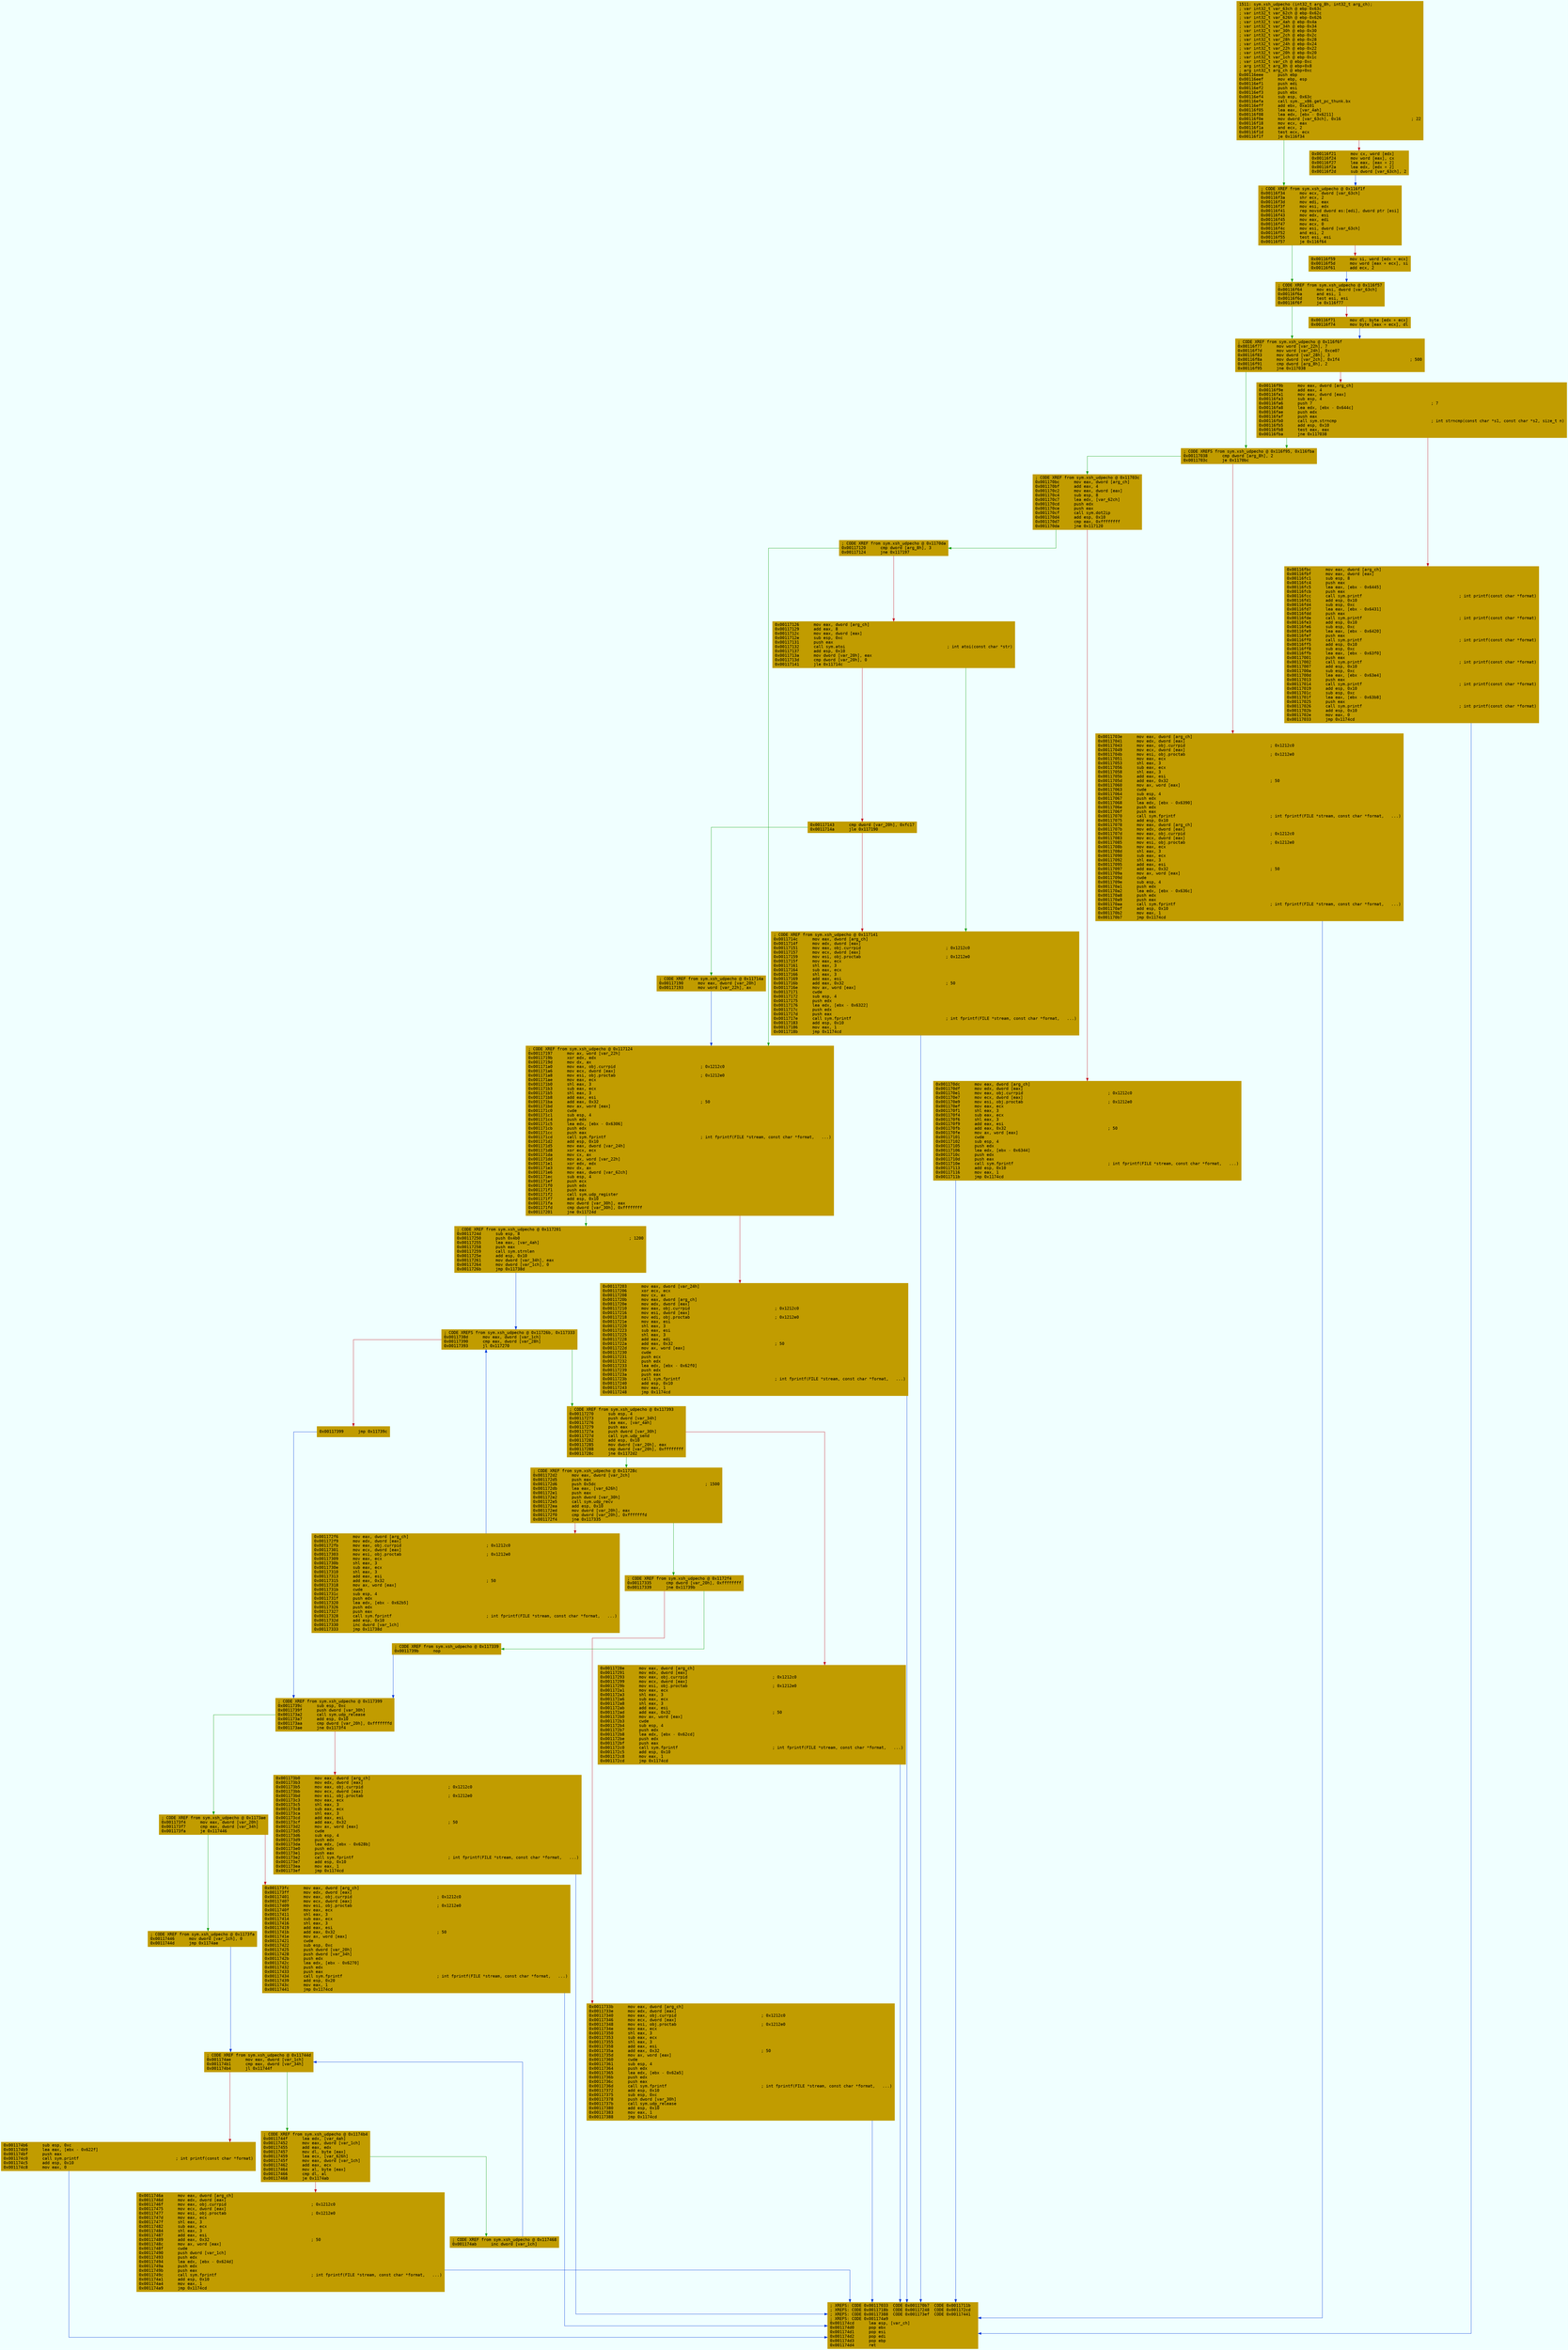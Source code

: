 digraph code {
	graph [bgcolor=azure fontsize=8 fontname="Courier" splines="ortho"];
	node [fillcolor=gray style=filled shape=box];
	edge [arrowhead="normal"];
	"0x00116eee" [URL="sym.xsh_udpecho/0x00116eee", fillcolor="#c19c00",color="#c19c00", fontname="Courier",label="1511: sym.xsh_udpecho (int32_t arg_8h, int32_t arg_ch);\l; var int32_t var_63ch @ ebp-0x63c\l; var int32_t var_62ch @ ebp-0x62c\l; var int32_t var_626h @ ebp-0x626\l; var int32_t var_4ah @ ebp-0x4a\l; var int32_t var_34h @ ebp-0x34\l; var int32_t var_30h @ ebp-0x30\l; var int32_t var_2ch @ ebp-0x2c\l; var int32_t var_28h @ ebp-0x28\l; var int32_t var_24h @ ebp-0x24\l; var int32_t var_22h @ ebp-0x22\l; var int32_t var_20h @ ebp-0x20\l; var int32_t var_1ch @ ebp-0x1c\l; var int32_t var_ch @ ebp-0xc\l; arg int32_t arg_8h @ ebp+0x8\l; arg int32_t arg_ch @ ebp+0xc\l0x00116eee      push ebp\l0x00116eef      mov ebp, esp\l0x00116ef1      push edi\l0x00116ef2      push esi\l0x00116ef3      push ebx\l0x00116ef4      sub esp, 0x63c\l0x00116efa      call sym.__x86.get_pc_thunk.bx\l0x00116eff      add ebx, 0xa101\l0x00116f05      lea eax, [var_4ah]\l0x00116f08      lea edx, [ebx - 0x6211]\l0x00116f0e      mov dword [var_63ch], 0x16                             ; 22\l0x00116f18      mov ecx, eax\l0x00116f1a      and ecx, 2\l0x00116f1d      test ecx, ecx\l0x00116f1f      je 0x116f34\l"]
	"0x00116f21" [URL="sym.xsh_udpecho/0x00116f21", fillcolor="#c19c00",color="#c19c00", fontname="Courier",label="0x00116f21      mov cx, word [edx]\l0x00116f24      mov word [eax], cx\l0x00116f27      lea eax, [eax + 2]\l0x00116f2a      lea edx, [edx + 2]\l0x00116f2d      sub dword [var_63ch], 2\l"]
	"0x00116f34" [URL="sym.xsh_udpecho/0x00116f34", fillcolor="#c19c00",color="#c19c00", fontname="Courier",label="; CODE XREF from sym.xsh_udpecho @ 0x116f1f\l0x00116f34      mov ecx, dword [var_63ch]\l0x00116f3a      shr ecx, 2\l0x00116f3d      mov edi, eax\l0x00116f3f      mov esi, edx\l0x00116f41      rep movsd dword es:[edi], dword ptr [esi]\l0x00116f43      mov edx, esi\l0x00116f45      mov eax, edi\l0x00116f47      mov ecx, 0\l0x00116f4c      mov esi, dword [var_63ch]\l0x00116f52      and esi, 2\l0x00116f55      test esi, esi\l0x00116f57      je 0x116f64\l"]
	"0x00116f59" [URL="sym.xsh_udpecho/0x00116f59", fillcolor="#c19c00",color="#c19c00", fontname="Courier",label="0x00116f59      mov si, word [edx + ecx]\l0x00116f5d      mov word [eax + ecx], si\l0x00116f61      add ecx, 2\l"]
	"0x00116f64" [URL="sym.xsh_udpecho/0x00116f64", fillcolor="#c19c00",color="#c19c00", fontname="Courier",label="; CODE XREF from sym.xsh_udpecho @ 0x116f57\l0x00116f64      mov esi, dword [var_63ch]\l0x00116f6a      and esi, 1\l0x00116f6d      test esi, esi\l0x00116f6f      je 0x116f77\l"]
	"0x00116f71" [URL="sym.xsh_udpecho/0x00116f71", fillcolor="#c19c00",color="#c19c00", fontname="Courier",label="0x00116f71      mov dl, byte [edx + ecx]\l0x00116f74      mov byte [eax + ecx], dl\l"]
	"0x00116f77" [URL="sym.xsh_udpecho/0x00116f77", fillcolor="#c19c00",color="#c19c00", fontname="Courier",label="; CODE XREF from sym.xsh_udpecho @ 0x116f6f\l0x00116f77      mov word [var_22h], 7\l0x00116f7d      mov word [var_24h], 0xce07\l0x00116f83      mov dword [var_28h], 3\l0x00116f8a      mov dword [var_2ch], 0x1f4                             ; 500\l0x00116f91      cmp dword [arg_8h], 2\l0x00116f95      jne 0x117038\l"]
	"0x00116f9b" [URL="sym.xsh_udpecho/0x00116f9b", fillcolor="#c19c00",color="#c19c00", fontname="Courier",label="0x00116f9b      mov eax, dword [arg_ch]\l0x00116f9e      add eax, 4\l0x00116fa1      mov eax, dword [eax]\l0x00116fa3      sub esp, 4\l0x00116fa6      push 7                                                 ; 7\l0x00116fa8      lea edx, [ebx - 0x644c]\l0x00116fae      push edx\l0x00116faf      push eax\l0x00116fb0      call sym.strncmp                                       ; int strncmp(const char *s1, const char *s2, size_t n)\l0x00116fb5      add esp, 0x10\l0x00116fb8      test eax, eax\l0x00116fba      jne 0x117038\l"]
	"0x00116fbc" [URL="sym.xsh_udpecho/0x00116fbc", fillcolor="#c19c00",color="#c19c00", fontname="Courier",label="0x00116fbc      mov eax, dword [arg_ch]\l0x00116fbf      mov eax, dword [eax]\l0x00116fc1      sub esp, 8\l0x00116fc4      push eax\l0x00116fc5      lea eax, [ebx - 0x6445]\l0x00116fcb      push eax\l0x00116fcc      call sym.printf                                        ; int printf(const char *format)\l0x00116fd1      add esp, 0x10\l0x00116fd4      sub esp, 0xc\l0x00116fd7      lea eax, [ebx - 0x6431]\l0x00116fdd      push eax\l0x00116fde      call sym.printf                                        ; int printf(const char *format)\l0x00116fe3      add esp, 0x10\l0x00116fe6      sub esp, 0xc\l0x00116fe9      lea eax, [ebx - 0x6420]\l0x00116fef      push eax\l0x00116ff0      call sym.printf                                        ; int printf(const char *format)\l0x00116ff5      add esp, 0x10\l0x00116ff8      sub esp, 0xc\l0x00116ffb      lea eax, [ebx - 0x63f0]\l0x00117001      push eax\l0x00117002      call sym.printf                                        ; int printf(const char *format)\l0x00117007      add esp, 0x10\l0x0011700a      sub esp, 0xc\l0x0011700d      lea eax, [ebx - 0x63e4]\l0x00117013      push eax\l0x00117014      call sym.printf                                        ; int printf(const char *format)\l0x00117019      add esp, 0x10\l0x0011701c      sub esp, 0xc\l0x0011701f      lea eax, [ebx - 0x63b8]\l0x00117025      push eax\l0x00117026      call sym.printf                                        ; int printf(const char *format)\l0x0011702b      add esp, 0x10\l0x0011702e      mov eax, 0\l0x00117033      jmp 0x1174cd\l"]
	"0x00117038" [URL="sym.xsh_udpecho/0x00117038", fillcolor="#c19c00",color="#c19c00", fontname="Courier",label="; CODE XREFS from sym.xsh_udpecho @ 0x116f95, 0x116fba\l0x00117038      cmp dword [arg_8h], 2\l0x0011703c      je 0x1170bc\l"]
	"0x0011703e" [URL="sym.xsh_udpecho/0x0011703e", fillcolor="#c19c00",color="#c19c00", fontname="Courier",label="0x0011703e      mov eax, dword [arg_ch]\l0x00117041      mov edx, dword [eax]\l0x00117043      mov eax, obj.currpid                                   ; 0x1212c0\l0x00117049      mov ecx, dword [eax]\l0x0011704b      mov esi, obj.proctab                                   ; 0x1212e0\l0x00117051      mov eax, ecx\l0x00117053      shl eax, 3\l0x00117056      sub eax, ecx\l0x00117058      shl eax, 3\l0x0011705b      add eax, esi\l0x0011705d      add eax, 0x32                                          ; 50\l0x00117060      mov ax, word [eax]\l0x00117063      cwde\l0x00117064      sub esp, 4\l0x00117067      push edx\l0x00117068      lea edx, [ebx - 0x6390]\l0x0011706e      push edx\l0x0011706f      push eax\l0x00117070      call sym.fprintf                                       ; int fprintf(FILE *stream, const char *format,   ...)\l0x00117075      add esp, 0x10\l0x00117078      mov eax, dword [arg_ch]\l0x0011707b      mov edx, dword [eax]\l0x0011707d      mov eax, obj.currpid                                   ; 0x1212c0\l0x00117083      mov ecx, dword [eax]\l0x00117085      mov esi, obj.proctab                                   ; 0x1212e0\l0x0011708b      mov eax, ecx\l0x0011708d      shl eax, 3\l0x00117090      sub eax, ecx\l0x00117092      shl eax, 3\l0x00117095      add eax, esi\l0x00117097      add eax, 0x32                                          ; 50\l0x0011709a      mov ax, word [eax]\l0x0011709d      cwde\l0x0011709e      sub esp, 4\l0x001170a1      push edx\l0x001170a2      lea edx, [ebx - 0x636c]\l0x001170a8      push edx\l0x001170a9      push eax\l0x001170aa      call sym.fprintf                                       ; int fprintf(FILE *stream, const char *format,   ...)\l0x001170af      add esp, 0x10\l0x001170b2      mov eax, 1\l0x001170b7      jmp 0x1174cd\l"]
	"0x001170bc" [URL="sym.xsh_udpecho/0x001170bc", fillcolor="#c19c00",color="#c19c00", fontname="Courier",label="; CODE XREF from sym.xsh_udpecho @ 0x11703c\l0x001170bc      mov eax, dword [arg_ch]\l0x001170bf      add eax, 4\l0x001170c2      mov eax, dword [eax]\l0x001170c4      sub esp, 8\l0x001170c7      lea edx, [var_62ch]\l0x001170cd      push edx\l0x001170ce      push eax\l0x001170cf      call sym.dot2ip\l0x001170d4      add esp, 0x10\l0x001170d7      cmp eax, 0xffffffff\l0x001170da      jne 0x117120\l"]
	"0x001170dc" [URL="sym.xsh_udpecho/0x001170dc", fillcolor="#c19c00",color="#c19c00", fontname="Courier",label="0x001170dc      mov eax, dword [arg_ch]\l0x001170df      mov edx, dword [eax]\l0x001170e1      mov eax, obj.currpid                                   ; 0x1212c0\l0x001170e7      mov ecx, dword [eax]\l0x001170e9      mov esi, obj.proctab                                   ; 0x1212e0\l0x001170ef      mov eax, ecx\l0x001170f1      shl eax, 3\l0x001170f4      sub eax, ecx\l0x001170f6      shl eax, 3\l0x001170f9      add eax, esi\l0x001170fb      add eax, 0x32                                          ; 50\l0x001170fe      mov ax, word [eax]\l0x00117101      cwde\l0x00117102      sub esp, 4\l0x00117105      push edx\l0x00117106      lea edx, [ebx - 0x6344]\l0x0011710c      push edx\l0x0011710d      push eax\l0x0011710e      call sym.fprintf                                       ; int fprintf(FILE *stream, const char *format,   ...)\l0x00117113      add esp, 0x10\l0x00117116      mov eax, 1\l0x0011711b      jmp 0x1174cd\l"]
	"0x00117120" [URL="sym.xsh_udpecho/0x00117120", fillcolor="#c19c00",color="#c19c00", fontname="Courier",label="; CODE XREF from sym.xsh_udpecho @ 0x1170da\l0x00117120      cmp dword [arg_8h], 3\l0x00117124      jne 0x117197\l"]
	"0x00117126" [URL="sym.xsh_udpecho/0x00117126", fillcolor="#c19c00",color="#c19c00", fontname="Courier",label="0x00117126      mov eax, dword [arg_ch]\l0x00117129      add eax, 8\l0x0011712c      mov eax, dword [eax]\l0x0011712e      sub esp, 0xc\l0x00117131      push eax\l0x00117132      call sym.atoi                                          ; int atoi(const char *str)\l0x00117137      add esp, 0x10\l0x0011713a      mov dword [var_20h], eax\l0x0011713d      cmp dword [var_20h], 0\l0x00117141      jle 0x11714c\l"]
	"0x00117143" [URL="sym.xsh_udpecho/0x00117143", fillcolor="#c19c00",color="#c19c00", fontname="Courier",label="0x00117143      cmp dword [var_20h], 0xfc17\l0x0011714a      jle 0x117190\l"]
	"0x0011714c" [URL="sym.xsh_udpecho/0x0011714c", fillcolor="#c19c00",color="#c19c00", fontname="Courier",label="; CODE XREF from sym.xsh_udpecho @ 0x117141\l0x0011714c      mov eax, dword [arg_ch]\l0x0011714f      mov edx, dword [eax]\l0x00117151      mov eax, obj.currpid                                   ; 0x1212c0\l0x00117157      mov ecx, dword [eax]\l0x00117159      mov esi, obj.proctab                                   ; 0x1212e0\l0x0011715f      mov eax, ecx\l0x00117161      shl eax, 3\l0x00117164      sub eax, ecx\l0x00117166      shl eax, 3\l0x00117169      add eax, esi\l0x0011716b      add eax, 0x32                                          ; 50\l0x0011716e      mov ax, word [eax]\l0x00117171      cwde\l0x00117172      sub esp, 4\l0x00117175      push edx\l0x00117176      lea edx, [ebx - 0x6322]\l0x0011717c      push edx\l0x0011717d      push eax\l0x0011717e      call sym.fprintf                                       ; int fprintf(FILE *stream, const char *format,   ...)\l0x00117183      add esp, 0x10\l0x00117186      mov eax, 1\l0x0011718b      jmp 0x1174cd\l"]
	"0x00117190" [URL="sym.xsh_udpecho/0x00117190", fillcolor="#c19c00",color="#c19c00", fontname="Courier",label="; CODE XREF from sym.xsh_udpecho @ 0x11714a\l0x00117190      mov eax, dword [var_20h]\l0x00117193      mov word [var_22h], ax\l"]
	"0x00117197" [URL="sym.xsh_udpecho/0x00117197", fillcolor="#c19c00",color="#c19c00", fontname="Courier",label="; CODE XREF from sym.xsh_udpecho @ 0x117124\l0x00117197      mov ax, word [var_22h]\l0x0011719b      xor edx, edx\l0x0011719d      mov dx, ax\l0x001171a0      mov eax, obj.currpid                                   ; 0x1212c0\l0x001171a6      mov ecx, dword [eax]\l0x001171a8      mov esi, obj.proctab                                   ; 0x1212e0\l0x001171ae      mov eax, ecx\l0x001171b0      shl eax, 3\l0x001171b3      sub eax, ecx\l0x001171b5      shl eax, 3\l0x001171b8      add eax, esi\l0x001171ba      add eax, 0x32                                          ; 50\l0x001171bd      mov ax, word [eax]\l0x001171c0      cwde\l0x001171c1      sub esp, 4\l0x001171c4      push edx\l0x001171c5      lea edx, [ebx - 0x6306]\l0x001171cb      push edx\l0x001171cc      push eax\l0x001171cd      call sym.fprintf                                       ; int fprintf(FILE *stream, const char *format,   ...)\l0x001171d2      add esp, 0x10\l0x001171d5      mov eax, dword [var_24h]\l0x001171d8      xor ecx, ecx\l0x001171da      mov cx, ax\l0x001171dd      mov ax, word [var_22h]\l0x001171e1      xor edx, edx\l0x001171e3      mov dx, ax\l0x001171e6      mov eax, dword [var_62ch]\l0x001171ec      sub esp, 4\l0x001171ef      push ecx\l0x001171f0      push edx\l0x001171f1      push eax\l0x001171f2      call sym.udp_register\l0x001171f7      add esp, 0x10\l0x001171fa      mov dword [var_30h], eax\l0x001171fd      cmp dword [var_30h], 0xffffffff\l0x00117201      jne 0x11724d\l"]
	"0x00117203" [URL="sym.xsh_udpecho/0x00117203", fillcolor="#c19c00",color="#c19c00", fontname="Courier",label="0x00117203      mov eax, dword [var_24h]\l0x00117206      xor ecx, ecx\l0x00117208      mov cx, ax\l0x0011720b      mov eax, dword [arg_ch]\l0x0011720e      mov edx, dword [eax]\l0x00117210      mov eax, obj.currpid                                   ; 0x1212c0\l0x00117216      mov esi, dword [eax]\l0x00117218      mov edi, obj.proctab                                   ; 0x1212e0\l0x0011721e      mov eax, esi\l0x00117220      shl eax, 3\l0x00117223      sub eax, esi\l0x00117225      shl eax, 3\l0x00117228      add eax, edi\l0x0011722a      add eax, 0x32                                          ; 50\l0x0011722d      mov ax, word [eax]\l0x00117230      cwde\l0x00117231      push ecx\l0x00117232      push edx\l0x00117233      lea edx, [ebx - 0x62f0]\l0x00117239      push edx\l0x0011723a      push eax\l0x0011723b      call sym.fprintf                                       ; int fprintf(FILE *stream, const char *format,   ...)\l0x00117240      add esp, 0x10\l0x00117243      mov eax, 1\l0x00117248      jmp 0x1174cd\l"]
	"0x0011724d" [URL="sym.xsh_udpecho/0x0011724d", fillcolor="#c19c00",color="#c19c00", fontname="Courier",label="; CODE XREF from sym.xsh_udpecho @ 0x117201\l0x0011724d      sub esp, 8\l0x00117250      push 0x4b0                                             ; 1200\l0x00117255      lea eax, [var_4ah]\l0x00117258      push eax\l0x00117259      call sym.strnlen\l0x0011725e      add esp, 0x10\l0x00117261      mov dword [var_34h], eax\l0x00117264      mov dword [var_1ch], 0\l0x0011726b      jmp 0x11738d\l"]
	"0x00117270" [URL="sym.xsh_udpecho/0x00117270", fillcolor="#c19c00",color="#c19c00", fontname="Courier",label="; CODE XREF from sym.xsh_udpecho @ 0x117393\l0x00117270      sub esp, 4\l0x00117273      push dword [var_34h]\l0x00117276      lea eax, [var_4ah]\l0x00117279      push eax\l0x0011727a      push dword [var_30h]\l0x0011727d      call sym.udp_send\l0x00117282      add esp, 0x10\l0x00117285      mov dword [var_20h], eax\l0x00117288      cmp dword [var_20h], 0xffffffff\l0x0011728c      jne 0x1172d2\l"]
	"0x0011728e" [URL="sym.xsh_udpecho/0x0011728e", fillcolor="#c19c00",color="#c19c00", fontname="Courier",label="0x0011728e      mov eax, dword [arg_ch]\l0x00117291      mov edx, dword [eax]\l0x00117293      mov eax, obj.currpid                                   ; 0x1212c0\l0x00117299      mov ecx, dword [eax]\l0x0011729b      mov esi, obj.proctab                                   ; 0x1212e0\l0x001172a1      mov eax, ecx\l0x001172a3      shl eax, 3\l0x001172a6      sub eax, ecx\l0x001172a8      shl eax, 3\l0x001172ab      add eax, esi\l0x001172ad      add eax, 0x32                                          ; 50\l0x001172b0      mov ax, word [eax]\l0x001172b3      cwde\l0x001172b4      sub esp, 4\l0x001172b7      push edx\l0x001172b8      lea edx, [ebx - 0x62cd]\l0x001172be      push edx\l0x001172bf      push eax\l0x001172c0      call sym.fprintf                                       ; int fprintf(FILE *stream, const char *format,   ...)\l0x001172c5      add esp, 0x10\l0x001172c8      mov eax, 1\l0x001172cd      jmp 0x1174cd\l"]
	"0x001172d2" [URL="sym.xsh_udpecho/0x001172d2", fillcolor="#c19c00",color="#c19c00", fontname="Courier",label="; CODE XREF from sym.xsh_udpecho @ 0x11728c\l0x001172d2      mov eax, dword [var_2ch]\l0x001172d5      push eax\l0x001172d6      push 0x5dc                                             ; 1500\l0x001172db      lea eax, [var_626h]\l0x001172e1      push eax\l0x001172e2      push dword [var_30h]\l0x001172e5      call sym.udp_recv\l0x001172ea      add esp, 0x10\l0x001172ed      mov dword [var_20h], eax\l0x001172f0      cmp dword [var_20h], 0xfffffffd\l0x001172f4      jne 0x117335\l"]
	"0x001172f6" [URL="sym.xsh_udpecho/0x001172f6", fillcolor="#c19c00",color="#c19c00", fontname="Courier",label="0x001172f6      mov eax, dword [arg_ch]\l0x001172f9      mov edx, dword [eax]\l0x001172fb      mov eax, obj.currpid                                   ; 0x1212c0\l0x00117301      mov ecx, dword [eax]\l0x00117303      mov esi, obj.proctab                                   ; 0x1212e0\l0x00117309      mov eax, ecx\l0x0011730b      shl eax, 3\l0x0011730e      sub eax, ecx\l0x00117310      shl eax, 3\l0x00117313      add eax, esi\l0x00117315      add eax, 0x32                                          ; 50\l0x00117318      mov ax, word [eax]\l0x0011731b      cwde\l0x0011731c      sub esp, 4\l0x0011731f      push edx\l0x00117320      lea edx, [ebx - 0x62b5]\l0x00117326      push edx\l0x00117327      push eax\l0x00117328      call sym.fprintf                                       ; int fprintf(FILE *stream, const char *format,   ...)\l0x0011732d      add esp, 0x10\l0x00117330      inc dword [var_1ch]\l0x00117333      jmp 0x11738d\l"]
	"0x00117335" [URL="sym.xsh_udpecho/0x00117335", fillcolor="#c19c00",color="#c19c00", fontname="Courier",label="; CODE XREF from sym.xsh_udpecho @ 0x1172f4\l0x00117335      cmp dword [var_20h], 0xffffffff\l0x00117339      jne 0x11739b\l"]
	"0x0011733b" [URL="sym.xsh_udpecho/0x0011733b", fillcolor="#c19c00",color="#c19c00", fontname="Courier",label="0x0011733b      mov eax, dword [arg_ch]\l0x0011733e      mov edx, dword [eax]\l0x00117340      mov eax, obj.currpid                                   ; 0x1212c0\l0x00117346      mov ecx, dword [eax]\l0x00117348      mov esi, obj.proctab                                   ; 0x1212e0\l0x0011734e      mov eax, ecx\l0x00117350      shl eax, 3\l0x00117353      sub eax, ecx\l0x00117355      shl eax, 3\l0x00117358      add eax, esi\l0x0011735a      add eax, 0x32                                          ; 50\l0x0011735d      mov ax, word [eax]\l0x00117360      cwde\l0x00117361      sub esp, 4\l0x00117364      push edx\l0x00117365      lea edx, [ebx - 0x62a5]\l0x0011736b      push edx\l0x0011736c      push eax\l0x0011736d      call sym.fprintf                                       ; int fprintf(FILE *stream, const char *format,   ...)\l0x00117372      add esp, 0x10\l0x00117375      sub esp, 0xc\l0x00117378      push dword [var_30h]\l0x0011737b      call sym.udp_release\l0x00117380      add esp, 0x10\l0x00117383      mov eax, 1\l0x00117388      jmp 0x1174cd\l"]
	"0x0011738d" [URL="sym.xsh_udpecho/0x0011738d", fillcolor="#c19c00",color="#c19c00", fontname="Courier",label="; CODE XREFS from sym.xsh_udpecho @ 0x11726b, 0x117333\l0x0011738d      mov eax, dword [var_1ch]\l0x00117390      cmp eax, dword [var_28h]\l0x00117393      jl 0x117270\l"]
	"0x00117399" [URL="sym.xsh_udpecho/0x00117399", fillcolor="#c19c00",color="#c19c00", fontname="Courier",label="0x00117399      jmp 0x11739c\l"]
	"0x0011739b" [URL="sym.xsh_udpecho/0x0011739b", fillcolor="#c19c00",color="#c19c00", fontname="Courier",label="; CODE XREF from sym.xsh_udpecho @ 0x117339\l0x0011739b      nop\l"]
	"0x0011739c" [URL="sym.xsh_udpecho/0x0011739c", fillcolor="#c19c00",color="#c19c00", fontname="Courier",label="; CODE XREF from sym.xsh_udpecho @ 0x117399\l0x0011739c      sub esp, 0xc\l0x0011739f      push dword [var_30h]\l0x001173a2      call sym.udp_release\l0x001173a7      add esp, 0x10\l0x001173aa      cmp dword [var_20h], 0xfffffffd\l0x001173ae      jne 0x1173f4\l"]
	"0x001173b0" [URL="sym.xsh_udpecho/0x001173b0", fillcolor="#c19c00",color="#c19c00", fontname="Courier",label="0x001173b0      mov eax, dword [arg_ch]\l0x001173b3      mov edx, dword [eax]\l0x001173b5      mov eax, obj.currpid                                   ; 0x1212c0\l0x001173bb      mov ecx, dword [eax]\l0x001173bd      mov esi, obj.proctab                                   ; 0x1212e0\l0x001173c3      mov eax, ecx\l0x001173c5      shl eax, 3\l0x001173c8      sub eax, ecx\l0x001173ca      shl eax, 3\l0x001173cd      add eax, esi\l0x001173cf      add eax, 0x32                                          ; 50\l0x001173d2      mov ax, word [eax]\l0x001173d5      cwde\l0x001173d6      sub esp, 4\l0x001173d9      push edx\l0x001173da      lea edx, [ebx - 0x628b]\l0x001173e0      push edx\l0x001173e1      push eax\l0x001173e2      call sym.fprintf                                       ; int fprintf(FILE *stream, const char *format,   ...)\l0x001173e7      add esp, 0x10\l0x001173ea      mov eax, 1\l0x001173ef      jmp 0x1174cd\l"]
	"0x001173f4" [URL="sym.xsh_udpecho/0x001173f4", fillcolor="#c19c00",color="#c19c00", fontname="Courier",label="; CODE XREF from sym.xsh_udpecho @ 0x1173ae\l0x001173f4      mov eax, dword [var_20h]\l0x001173f7      cmp eax, dword [var_34h]\l0x001173fa      je 0x117446\l"]
	"0x001173fc" [URL="sym.xsh_udpecho/0x001173fc", fillcolor="#c19c00",color="#c19c00", fontname="Courier",label="0x001173fc      mov eax, dword [arg_ch]\l0x001173ff      mov edx, dword [eax]\l0x00117401      mov eax, obj.currpid                                   ; 0x1212c0\l0x00117407      mov ecx, dword [eax]\l0x00117409      mov esi, obj.proctab                                   ; 0x1212e0\l0x0011740f      mov eax, ecx\l0x00117411      shl eax, 3\l0x00117414      sub eax, ecx\l0x00117416      shl eax, 3\l0x00117419      add eax, esi\l0x0011741b      add eax, 0x32                                          ; 50\l0x0011741e      mov ax, word [eax]\l0x00117421      cwde\l0x00117422      sub esp, 0xc\l0x00117425      push dword [var_20h]\l0x00117428      push dword [var_34h]\l0x0011742b      push edx\l0x0011742c      lea edx, [ebx - 0x6270]\l0x00117432      push edx\l0x00117433      push eax\l0x00117434      call sym.fprintf                                       ; int fprintf(FILE *stream, const char *format,   ...)\l0x00117439      add esp, 0x20\l0x0011743c      mov eax, 1\l0x00117441      jmp 0x1174cd\l"]
	"0x00117446" [URL="sym.xsh_udpecho/0x00117446", fillcolor="#c19c00",color="#c19c00", fontname="Courier",label="; CODE XREF from sym.xsh_udpecho @ 0x1173fa\l0x00117446      mov dword [var_1ch], 0\l0x0011744d      jmp 0x1174ae\l"]
	"0x0011744f" [URL="sym.xsh_udpecho/0x0011744f", fillcolor="#c19c00",color="#c19c00", fontname="Courier",label="; CODE XREF from sym.xsh_udpecho @ 0x1174b4\l0x0011744f      lea edx, [var_4ah]\l0x00117452      mov eax, dword [var_1ch]\l0x00117455      add eax, edx\l0x00117457      mov dl, byte [eax]\l0x00117459      lea ecx, [var_626h]\l0x0011745f      mov eax, dword [var_1ch]\l0x00117462      add eax, ecx\l0x00117464      mov al, byte [eax]\l0x00117466      cmp dl, al\l0x00117468      je 0x1174ab\l"]
	"0x0011746a" [URL="sym.xsh_udpecho/0x0011746a", fillcolor="#c19c00",color="#c19c00", fontname="Courier",label="0x0011746a      mov eax, dword [arg_ch]\l0x0011746d      mov edx, dword [eax]\l0x0011746f      mov eax, obj.currpid                                   ; 0x1212c0\l0x00117475      mov ecx, dword [eax]\l0x00117477      mov esi, obj.proctab                                   ; 0x1212e0\l0x0011747d      mov eax, ecx\l0x0011747f      shl eax, 3\l0x00117482      sub eax, ecx\l0x00117484      shl eax, 3\l0x00117487      add eax, esi\l0x00117489      add eax, 0x32                                          ; 50\l0x0011748c      mov ax, word [eax]\l0x0011748f      cwde\l0x00117490      push dword [var_1ch]\l0x00117493      push edx\l0x00117494      lea edx, [ebx - 0x624d]\l0x0011749a      push edx\l0x0011749b      push eax\l0x0011749c      call sym.fprintf                                       ; int fprintf(FILE *stream, const char *format,   ...)\l0x001174a1      add esp, 0x10\l0x001174a4      mov eax, 1\l0x001174a9      jmp 0x1174cd\l"]
	"0x001174ab" [URL="sym.xsh_udpecho/0x001174ab", fillcolor="#c19c00",color="#c19c00", fontname="Courier",label="; CODE XREF from sym.xsh_udpecho @ 0x117468\l0x001174ab      inc dword [var_1ch]\l"]
	"0x001174ae" [URL="sym.xsh_udpecho/0x001174ae", fillcolor="#c19c00",color="#c19c00", fontname="Courier",label="; CODE XREF from sym.xsh_udpecho @ 0x11744d\l0x001174ae      mov eax, dword [var_1ch]\l0x001174b1      cmp eax, dword [var_34h]\l0x001174b4      jl 0x11744f\l"]
	"0x001174b6" [URL="sym.xsh_udpecho/0x001174b6", fillcolor="#c19c00",color="#c19c00", fontname="Courier",label="0x001174b6      sub esp, 0xc\l0x001174b9      lea eax, [ebx - 0x622f]\l0x001174bf      push eax\l0x001174c0      call sym.printf                                        ; int printf(const char *format)\l0x001174c5      add esp, 0x10\l0x001174c8      mov eax, 0\l"]
	"0x001174cd" [URL="sym.xsh_udpecho/0x001174cd", fillcolor="#c19c00",color="#c19c00", fontname="Courier",label="; XREFS: CODE 0x00117033  CODE 0x001170b7  CODE 0x0011711b  \l; XREFS: CODE 0x0011718b  CODE 0x00117248  CODE 0x001172cd  \l; XREFS: CODE 0x00117388  CODE 0x001173ef  CODE 0x00117441  \l; XREFS: CODE 0x001174a9  \l0x001174cd      lea esp, [var_ch]\l0x001174d0      pop ebx\l0x001174d1      pop esi\l0x001174d2      pop edi\l0x001174d3      pop ebp\l0x001174d4      ret\l"]
        "0x00116eee" -> "0x00116f34" [color="#13a10e"];
        "0x00116eee" -> "0x00116f21" [color="#c50f1f"];
        "0x00116f21" -> "0x00116f34" [color="#0037da"];
        "0x00116f34" -> "0x00116f64" [color="#13a10e"];
        "0x00116f34" -> "0x00116f59" [color="#c50f1f"];
        "0x00116f59" -> "0x00116f64" [color="#0037da"];
        "0x00116f64" -> "0x00116f77" [color="#13a10e"];
        "0x00116f64" -> "0x00116f71" [color="#c50f1f"];
        "0x00116f71" -> "0x00116f77" [color="#0037da"];
        "0x00116f77" -> "0x00117038" [color="#13a10e"];
        "0x00116f77" -> "0x00116f9b" [color="#c50f1f"];
        "0x00116f9b" -> "0x00117038" [color="#13a10e"];
        "0x00116f9b" -> "0x00116fbc" [color="#c50f1f"];
        "0x00116fbc" -> "0x001174cd" [color="#0037da"];
        "0x00117038" -> "0x001170bc" [color="#13a10e"];
        "0x00117038" -> "0x0011703e" [color="#c50f1f"];
        "0x0011703e" -> "0x001174cd" [color="#0037da"];
        "0x001170bc" -> "0x00117120" [color="#13a10e"];
        "0x001170bc" -> "0x001170dc" [color="#c50f1f"];
        "0x001170dc" -> "0x001174cd" [color="#0037da"];
        "0x00117120" -> "0x00117197" [color="#13a10e"];
        "0x00117120" -> "0x00117126" [color="#c50f1f"];
        "0x00117126" -> "0x0011714c" [color="#13a10e"];
        "0x00117126" -> "0x00117143" [color="#c50f1f"];
        "0x00117143" -> "0x00117190" [color="#13a10e"];
        "0x00117143" -> "0x0011714c" [color="#c50f1f"];
        "0x0011714c" -> "0x001174cd" [color="#0037da"];
        "0x00117190" -> "0x00117197" [color="#0037da"];
        "0x00117197" -> "0x0011724d" [color="#13a10e"];
        "0x00117197" -> "0x00117203" [color="#c50f1f"];
        "0x00117203" -> "0x001174cd" [color="#0037da"];
        "0x0011724d" -> "0x0011738d" [color="#0037da"];
        "0x00117270" -> "0x001172d2" [color="#13a10e"];
        "0x00117270" -> "0x0011728e" [color="#c50f1f"];
        "0x0011728e" -> "0x001174cd" [color="#0037da"];
        "0x001172d2" -> "0x00117335" [color="#13a10e"];
        "0x001172d2" -> "0x001172f6" [color="#c50f1f"];
        "0x001172f6" -> "0x0011738d" [color="#0037da"];
        "0x00117335" -> "0x0011739b" [color="#13a10e"];
        "0x00117335" -> "0x0011733b" [color="#c50f1f"];
        "0x0011733b" -> "0x001174cd" [color="#0037da"];
        "0x0011738d" -> "0x00117270" [color="#13a10e"];
        "0x0011738d" -> "0x00117399" [color="#c50f1f"];
        "0x00117399" -> "0x0011739c" [color="#0037da"];
        "0x0011739b" -> "0x0011739c" [color="#0037da"];
        "0x0011739c" -> "0x001173f4" [color="#13a10e"];
        "0x0011739c" -> "0x001173b0" [color="#c50f1f"];
        "0x001173b0" -> "0x001174cd" [color="#0037da"];
        "0x001173f4" -> "0x00117446" [color="#13a10e"];
        "0x001173f4" -> "0x001173fc" [color="#c50f1f"];
        "0x001173fc" -> "0x001174cd" [color="#0037da"];
        "0x00117446" -> "0x001174ae" [color="#0037da"];
        "0x0011744f" -> "0x001174ab" [color="#13a10e"];
        "0x0011744f" -> "0x0011746a" [color="#c50f1f"];
        "0x0011746a" -> "0x001174cd" [color="#0037da"];
        "0x001174ab" -> "0x001174ae" [color="#0037da"];
        "0x001174ae" -> "0x0011744f" [color="#13a10e"];
        "0x001174ae" -> "0x001174b6" [color="#c50f1f"];
        "0x001174b6" -> "0x001174cd" [color="#0037da"];
}
